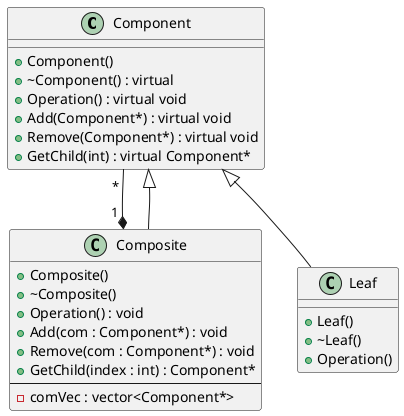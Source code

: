 @startuml Composite 

class Component{
    + Component()
    + ~Component() : virtual 
    + Operation() : virtual void
    + Add(Component*) : virtual void
    + Remove(Component*) : virtual void
    + GetChild(int) : virtual Component*
}

class Composite{
    + Composite()
    + ~Composite()
    + Operation() : void
    + Add(com : Component*) : void
    + Remove(com : Component*) : void
    + GetChild(index : int) : Component*
    --
    - comVec : vector<Component*>
}

class Leaf{
    + Leaf()
    + ~Leaf()
    + Operation()
}

Component " * " --* " 1 " Composite
Composite -up-|> Component
Leaf -up-|> Component 

@enduml